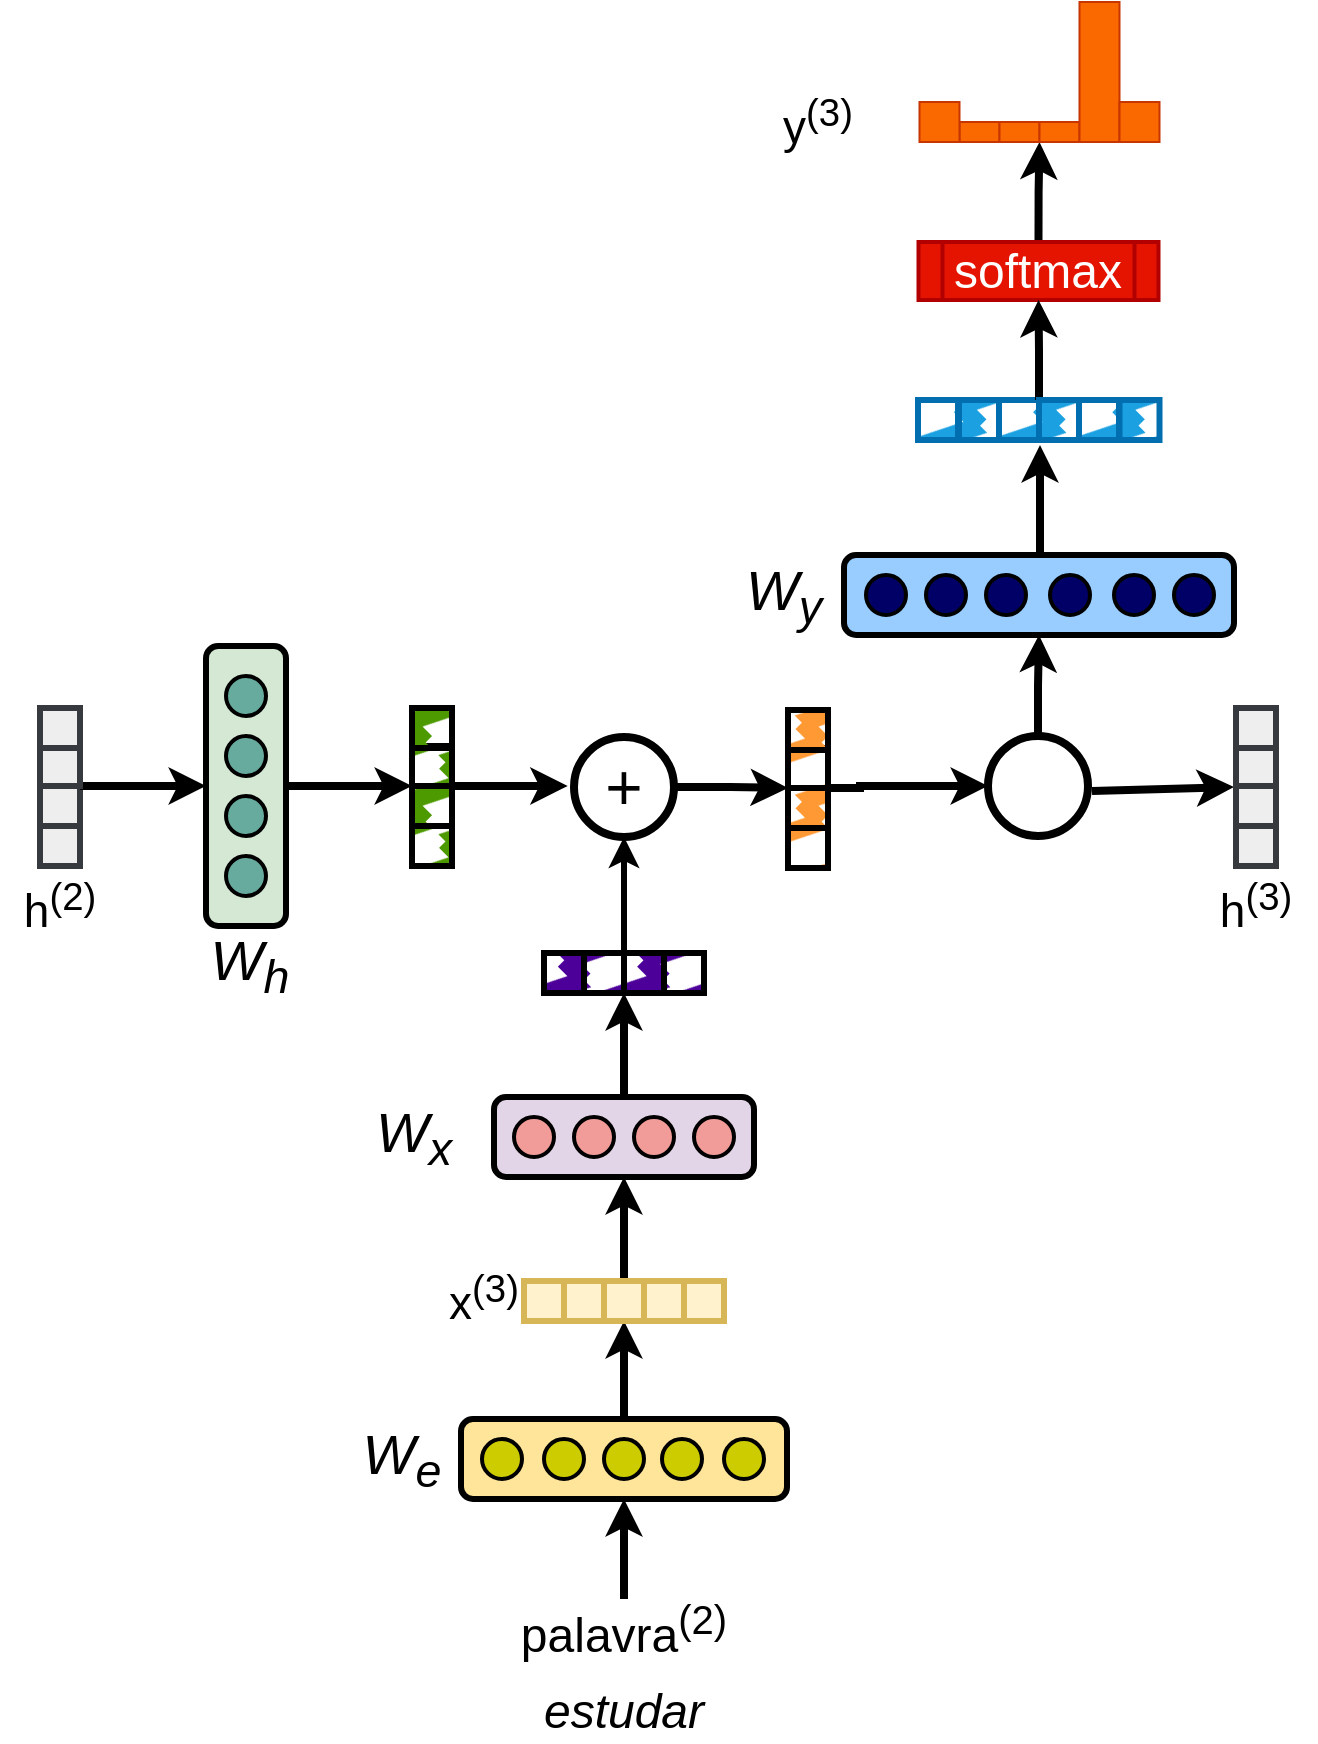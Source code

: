 <mxfile version="24.2.1" type="github">
  <diagram name="Page-1" id="psg-kxvUBmuvLzWI6EQK">
    <mxGraphModel dx="1364" dy="793" grid="1" gridSize="10" guides="1" tooltips="1" connect="1" arrows="1" fold="1" page="1" pageScale="1" pageWidth="850" pageHeight="1100" math="0" shadow="0">
      <root>
        <mxCell id="0" />
        <mxCell id="1" parent="0" />
        <mxCell id="FkfHUBqFvUfbFZzVdIoS-21" style="edgeStyle=orthogonalEdgeStyle;rounded=0;orthogonalLoop=1;jettySize=auto;html=1;exitX=0.5;exitY=0;exitDx=0;exitDy=0;entryX=0;entryY=1;entryDx=0;entryDy=0;strokeWidth=4;" edge="1" parent="1" source="FkfHUBqFvUfbFZzVdIoS-22" target="FkfHUBqFvUfbFZzVdIoS-58">
          <mxGeometry relative="1" as="geometry" />
        </mxCell>
        <mxCell id="FkfHUBqFvUfbFZzVdIoS-22" value="" style="rounded=1;whiteSpace=wrap;html=1;fontSize=12;glass=0;strokeWidth=3;shadow=0;fillColor=#e1d5e7;strokeColor=#000000;" vertex="1" parent="1">
          <mxGeometry x="257" y="557.5" width="130" height="40" as="geometry" />
        </mxCell>
        <mxCell id="FkfHUBqFvUfbFZzVdIoS-23" value="" style="ellipse;whiteSpace=wrap;html=1;aspect=fixed;strokeWidth=2;fillColor=#F19C99;strokeColor=#000000;" vertex="1" parent="1">
          <mxGeometry x="267" y="567.5" width="20" height="20" as="geometry" />
        </mxCell>
        <mxCell id="FkfHUBqFvUfbFZzVdIoS-24" value="" style="ellipse;whiteSpace=wrap;html=1;aspect=fixed;strokeWidth=2;fillColor=#F19C99;strokeColor=#000000;" vertex="1" parent="1">
          <mxGeometry x="297" y="567.5" width="20" height="20" as="geometry" />
        </mxCell>
        <mxCell id="FkfHUBqFvUfbFZzVdIoS-25" value="" style="ellipse;whiteSpace=wrap;html=1;aspect=fixed;strokeWidth=2;fillColor=#F19C99;strokeColor=#000000;" vertex="1" parent="1">
          <mxGeometry x="327" y="567.5" width="20" height="20" as="geometry" />
        </mxCell>
        <mxCell id="FkfHUBqFvUfbFZzVdIoS-26" value="" style="ellipse;whiteSpace=wrap;html=1;aspect=fixed;strokeWidth=2;fillColor=#F19C99;strokeColor=#000000;" vertex="1" parent="1">
          <mxGeometry x="357" y="567.5" width="20" height="20" as="geometry" />
        </mxCell>
        <mxCell id="FkfHUBqFvUfbFZzVdIoS-27" value="" style="rounded=1;whiteSpace=wrap;html=1;fontSize=12;glass=0;strokeWidth=3;shadow=0;rotation=90;fillColor=#d5e8d4;strokeColor=#000000;" vertex="1" parent="1">
          <mxGeometry x="63" y="382" width="140" height="40" as="geometry" />
        </mxCell>
        <mxCell id="FkfHUBqFvUfbFZzVdIoS-28" value="" style="ellipse;whiteSpace=wrap;html=1;aspect=fixed;strokeWidth=2;fillColor=#67AB9F;strokeColor=#000000;" vertex="1" parent="1">
          <mxGeometry x="123" y="347" width="20" height="20" as="geometry" />
        </mxCell>
        <mxCell id="FkfHUBqFvUfbFZzVdIoS-29" value="" style="ellipse;whiteSpace=wrap;html=1;aspect=fixed;strokeWidth=2;fillColor=#67AB9F;strokeColor=#000000;" vertex="1" parent="1">
          <mxGeometry x="123" y="377" width="20" height="20" as="geometry" />
        </mxCell>
        <mxCell id="FkfHUBqFvUfbFZzVdIoS-30" value="" style="ellipse;whiteSpace=wrap;html=1;aspect=fixed;strokeWidth=2;fillColor=#67AB9F;strokeColor=#000000;" vertex="1" parent="1">
          <mxGeometry x="123" y="407" width="20" height="20" as="geometry" />
        </mxCell>
        <mxCell id="FkfHUBqFvUfbFZzVdIoS-31" value="" style="ellipse;whiteSpace=wrap;html=1;aspect=fixed;strokeWidth=2;fillColor=#67AB9F;strokeColor=#000000;" vertex="1" parent="1">
          <mxGeometry x="123" y="437" width="20" height="20" as="geometry" />
        </mxCell>
        <mxCell id="FkfHUBqFvUfbFZzVdIoS-32" value="x&lt;sup&gt;(3)&lt;/sup&gt;" style="text;html=1;align=center;verticalAlign=middle;whiteSpace=wrap;rounded=0;fontSize=23;strokeWidth=4;" vertex="1" parent="1">
          <mxGeometry x="222" y="642.5" width="60" height="30" as="geometry" />
        </mxCell>
        <mxCell id="FkfHUBqFvUfbFZzVdIoS-33" value="h&lt;sup&gt;(2)&lt;/sup&gt;" style="text;html=1;align=center;verticalAlign=middle;whiteSpace=wrap;rounded=0;fontSize=23;strokeWidth=4;" vertex="1" parent="1">
          <mxGeometry x="10" y="447" width="60" height="30" as="geometry" />
        </mxCell>
        <mxCell id="FkfHUBqFvUfbFZzVdIoS-34" value="W&lt;sub&gt;x&lt;/sub&gt;" style="text;html=1;align=center;verticalAlign=middle;whiteSpace=wrap;rounded=0;fontSize=28;fontStyle=2" vertex="1" parent="1">
          <mxGeometry x="187" y="562.5" width="60" height="30" as="geometry" />
        </mxCell>
        <mxCell id="FkfHUBqFvUfbFZzVdIoS-35" value="W&lt;sub&gt;h&lt;/sub&gt;" style="text;html=1;align=center;verticalAlign=middle;whiteSpace=wrap;rounded=0;fontSize=28;fontStyle=2" vertex="1" parent="1">
          <mxGeometry x="104.5" y="477" width="60" height="30" as="geometry" />
        </mxCell>
        <mxCell id="FkfHUBqFvUfbFZzVdIoS-36" style="edgeStyle=orthogonalEdgeStyle;rounded=0;orthogonalLoop=1;jettySize=auto;html=1;entryX=0.5;entryY=1;entryDx=0;entryDy=0;strokeWidth=4;" edge="1" parent="1" source="FkfHUBqFvUfbFZzVdIoS-37" target="FkfHUBqFvUfbFZzVdIoS-53">
          <mxGeometry relative="1" as="geometry" />
        </mxCell>
        <mxCell id="FkfHUBqFvUfbFZzVdIoS-37" value="" style="rounded=1;whiteSpace=wrap;html=1;fontSize=12;glass=0;strokeWidth=3;shadow=0;fillColor=#FFE599;strokeColor=#000000;" vertex="1" parent="1">
          <mxGeometry x="240.5" y="718.5" width="163" height="40" as="geometry" />
        </mxCell>
        <mxCell id="FkfHUBqFvUfbFZzVdIoS-38" value="" style="ellipse;whiteSpace=wrap;html=1;aspect=fixed;strokeWidth=2;fillColor=#CCCC00;strokeColor=#000000;" vertex="1" parent="1">
          <mxGeometry x="282" y="728.5" width="20" height="20" as="geometry" />
        </mxCell>
        <mxCell id="FkfHUBqFvUfbFZzVdIoS-39" value="" style="ellipse;whiteSpace=wrap;html=1;aspect=fixed;strokeWidth=2;fillColor=#CCCC00;strokeColor=#000000;" vertex="1" parent="1">
          <mxGeometry x="312" y="728.5" width="20" height="20" as="geometry" />
        </mxCell>
        <mxCell id="FkfHUBqFvUfbFZzVdIoS-40" value="" style="ellipse;whiteSpace=wrap;html=1;aspect=fixed;strokeWidth=2;fillColor=#CCCC00;strokeColor=#000000;" vertex="1" parent="1">
          <mxGeometry x="341" y="728.5" width="20" height="20" as="geometry" />
        </mxCell>
        <mxCell id="FkfHUBqFvUfbFZzVdIoS-41" value="W&lt;sub&gt;e&lt;/sub&gt;" style="text;html=1;align=center;verticalAlign=middle;whiteSpace=wrap;rounded=0;fontSize=28;fontStyle=2" vertex="1" parent="1">
          <mxGeometry x="180.5" y="723.5" width="60" height="30" as="geometry" />
        </mxCell>
        <mxCell id="FkfHUBqFvUfbFZzVdIoS-42" style="edgeStyle=orthogonalEdgeStyle;rounded=0;orthogonalLoop=1;jettySize=auto;html=1;entryX=0.5;entryY=1;entryDx=0;entryDy=0;strokeWidth=4;" edge="1" parent="1" source="FkfHUBqFvUfbFZzVdIoS-43" target="FkfHUBqFvUfbFZzVdIoS-37">
          <mxGeometry relative="1" as="geometry" />
        </mxCell>
        <mxCell id="FkfHUBqFvUfbFZzVdIoS-43" value="palavra&lt;sup&gt;(2)&lt;/sup&gt;" style="text;html=1;align=center;verticalAlign=middle;whiteSpace=wrap;rounded=0;fontSize=24;" vertex="1" parent="1">
          <mxGeometry x="292" y="808.5" width="60" height="30" as="geometry" />
        </mxCell>
        <mxCell id="FkfHUBqFvUfbFZzVdIoS-44" style="edgeStyle=orthogonalEdgeStyle;rounded=0;orthogonalLoop=1;jettySize=auto;html=1;strokeWidth=4;" edge="1" parent="1">
          <mxGeometry relative="1" as="geometry">
            <mxPoint x="530" y="231.5" as="targetPoint" />
            <mxPoint x="530" y="286.5" as="sourcePoint" />
          </mxGeometry>
        </mxCell>
        <mxCell id="FkfHUBqFvUfbFZzVdIoS-45" value="" style="rounded=1;whiteSpace=wrap;html=1;fontSize=12;glass=0;strokeWidth=3;shadow=0;fillColor=#99CCFF;strokeColor=#000000;" vertex="1" parent="1">
          <mxGeometry x="432" y="286.5" width="195" height="40" as="geometry" />
        </mxCell>
        <mxCell id="FkfHUBqFvUfbFZzVdIoS-46" value="" style="ellipse;whiteSpace=wrap;html=1;aspect=fixed;strokeWidth=2;fillColor=#000066;strokeColor=#000000;" vertex="1" parent="1">
          <mxGeometry x="443" y="296.5" width="20" height="20" as="geometry" />
        </mxCell>
        <mxCell id="FkfHUBqFvUfbFZzVdIoS-47" value="" style="ellipse;whiteSpace=wrap;html=1;aspect=fixed;strokeWidth=2;fillColor=#000066;strokeColor=#000000;" vertex="1" parent="1">
          <mxGeometry x="473" y="296.5" width="20" height="20" as="geometry" />
        </mxCell>
        <mxCell id="FkfHUBqFvUfbFZzVdIoS-48" value="" style="ellipse;whiteSpace=wrap;html=1;aspect=fixed;strokeWidth=2;fillColor=#000066;strokeColor=#000000;" vertex="1" parent="1">
          <mxGeometry x="503" y="296.5" width="20" height="20" as="geometry" />
        </mxCell>
        <mxCell id="FkfHUBqFvUfbFZzVdIoS-49" value="W&lt;sub&gt;y&lt;/sub&gt;" style="text;html=1;align=center;verticalAlign=middle;whiteSpace=wrap;rounded=0;fontSize=28;fontStyle=2" vertex="1" parent="1">
          <mxGeometry x="372" y="291.5" width="60" height="30" as="geometry" />
        </mxCell>
        <mxCell id="FkfHUBqFvUfbFZzVdIoS-50" value="" style="rounded=0;whiteSpace=wrap;html=1;strokeWidth=3;fillColor=#fff2cc;strokeColor=#d6b656;" vertex="1" parent="1">
          <mxGeometry x="272" y="649.5" width="20" height="20" as="geometry" />
        </mxCell>
        <mxCell id="FkfHUBqFvUfbFZzVdIoS-51" value="" style="rounded=0;whiteSpace=wrap;html=1;strokeWidth=3;fillColor=#fff2cc;strokeColor=#d6b656;" vertex="1" parent="1">
          <mxGeometry x="292" y="649.5" width="20" height="20" as="geometry" />
        </mxCell>
        <mxCell id="FkfHUBqFvUfbFZzVdIoS-52" style="edgeStyle=orthogonalEdgeStyle;rounded=0;orthogonalLoop=1;jettySize=auto;html=1;exitX=0.5;exitY=0;exitDx=0;exitDy=0;entryX=0.5;entryY=1;entryDx=0;entryDy=0;strokeWidth=4;" edge="1" parent="1" source="FkfHUBqFvUfbFZzVdIoS-53" target="FkfHUBqFvUfbFZzVdIoS-22">
          <mxGeometry relative="1" as="geometry" />
        </mxCell>
        <mxCell id="FkfHUBqFvUfbFZzVdIoS-53" value="" style="rounded=0;whiteSpace=wrap;html=1;strokeWidth=3;fillColor=#fff2cc;strokeColor=#d6b656;" vertex="1" parent="1">
          <mxGeometry x="312" y="649.5" width="20" height="20" as="geometry" />
        </mxCell>
        <mxCell id="FkfHUBqFvUfbFZzVdIoS-54" value="" style="rounded=0;whiteSpace=wrap;html=1;strokeWidth=3;fillColor=#fff2cc;strokeColor=#d6b656;" vertex="1" parent="1">
          <mxGeometry x="332" y="649.5" width="20" height="20" as="geometry" />
        </mxCell>
        <mxCell id="FkfHUBqFvUfbFZzVdIoS-55" value="" style="rounded=0;whiteSpace=wrap;html=1;strokeWidth=3;fillColor=#4C0099;strokeColor=#000000;fillStyle=zigzag-line;" vertex="1" parent="1">
          <mxGeometry x="282" y="485.5" width="20" height="20" as="geometry" />
        </mxCell>
        <mxCell id="FkfHUBqFvUfbFZzVdIoS-56" value="" style="rounded=0;whiteSpace=wrap;html=1;strokeWidth=3;fillColor=#4C0099;strokeColor=#000000;fillStyle=zigzag-line;" vertex="1" parent="1">
          <mxGeometry x="302" y="485.5" width="20" height="20" as="geometry" />
        </mxCell>
        <mxCell id="FkfHUBqFvUfbFZzVdIoS-57" style="edgeStyle=orthogonalEdgeStyle;rounded=0;orthogonalLoop=1;jettySize=auto;html=1;exitX=0;exitY=0;exitDx=0;exitDy=0;entryX=0.5;entryY=1;entryDx=0;entryDy=0;strokeWidth=3;" edge="1" parent="1" source="FkfHUBqFvUfbFZzVdIoS-58" target="FkfHUBqFvUfbFZzVdIoS-62">
          <mxGeometry relative="1" as="geometry" />
        </mxCell>
        <mxCell id="FkfHUBqFvUfbFZzVdIoS-58" value="" style="rounded=0;whiteSpace=wrap;html=1;strokeWidth=3;fillColor=#4C0099;strokeColor=#000000;fillStyle=zigzag-line;" vertex="1" parent="1">
          <mxGeometry x="322" y="485.5" width="20" height="20" as="geometry" />
        </mxCell>
        <mxCell id="FkfHUBqFvUfbFZzVdIoS-59" value="" style="rounded=0;whiteSpace=wrap;html=1;strokeWidth=3;fillColor=#4C0099;strokeColor=#000000;fillStyle=zigzag-line;" vertex="1" parent="1">
          <mxGeometry x="342" y="485.5" width="20" height="20" as="geometry" />
        </mxCell>
        <mxCell id="FkfHUBqFvUfbFZzVdIoS-60" value="" style="ellipse;whiteSpace=wrap;html=1;aspect=fixed;strokeWidth=2;fillColor=#000066;strokeColor=#000000;" vertex="1" parent="1">
          <mxGeometry x="535" y="296.5" width="20" height="20" as="geometry" />
        </mxCell>
        <mxCell id="FkfHUBqFvUfbFZzVdIoS-61" style="edgeStyle=orthogonalEdgeStyle;rounded=0;orthogonalLoop=1;jettySize=auto;html=1;exitX=1;exitY=0.5;exitDx=0;exitDy=0;entryX=0;entryY=1;entryDx=0;entryDy=0;strokeWidth=4;" edge="1" parent="1" source="FkfHUBqFvUfbFZzVdIoS-62" target="FkfHUBqFvUfbFZzVdIoS-106">
          <mxGeometry relative="1" as="geometry">
            <Array as="points">
              <mxPoint x="375" y="403" />
              <mxPoint x="390" y="403" />
            </Array>
          </mxGeometry>
        </mxCell>
        <mxCell id="FkfHUBqFvUfbFZzVdIoS-62" value="+" style="ellipse;whiteSpace=wrap;html=1;aspect=fixed;fontSize=32;strokeWidth=4;" vertex="1" parent="1">
          <mxGeometry x="297" y="377.5" width="50" height="50" as="geometry" />
        </mxCell>
        <mxCell id="FkfHUBqFvUfbFZzVdIoS-63" style="edgeStyle=orthogonalEdgeStyle;rounded=0;orthogonalLoop=1;jettySize=auto;html=1;entryX=0.5;entryY=1;entryDx=0;entryDy=0;strokeWidth=4;" edge="1" parent="1" source="FkfHUBqFvUfbFZzVdIoS-64" target="FkfHUBqFvUfbFZzVdIoS-45">
          <mxGeometry relative="1" as="geometry" />
        </mxCell>
        <mxCell id="FkfHUBqFvUfbFZzVdIoS-64" value="" style="ellipse;whiteSpace=wrap;html=1;aspect=fixed;fontSize=32;strokeWidth=4;" vertex="1" parent="1">
          <mxGeometry x="504" y="377" width="50" height="50" as="geometry" />
        </mxCell>
        <mxCell id="FkfHUBqFvUfbFZzVdIoS-65" value="" style="endArrow=classic;html=1;rounded=0;exitX=1;exitY=0;exitDx=0;exitDy=0;strokeWidth=4;entryX=0;entryY=0.5;entryDx=0;entryDy=0;" edge="1" parent="1">
          <mxGeometry width="50" height="50" relative="1" as="geometry">
            <mxPoint x="556" y="404.5" as="sourcePoint" />
            <mxPoint x="627" y="402.5" as="targetPoint" />
          </mxGeometry>
        </mxCell>
        <mxCell id="FkfHUBqFvUfbFZzVdIoS-66" value="y&lt;sup&gt;(3)&lt;/sup&gt;" style="text;html=1;align=center;verticalAlign=middle;whiteSpace=wrap;rounded=0;fontSize=23;strokeWidth=4;" vertex="1" parent="1">
          <mxGeometry x="389.25" y="55" width="60" height="30" as="geometry" />
        </mxCell>
        <mxCell id="FkfHUBqFvUfbFZzVdIoS-67" style="edgeStyle=orthogonalEdgeStyle;rounded=0;orthogonalLoop=1;jettySize=auto;html=1;exitX=0.5;exitY=0;exitDx=0;exitDy=0;entryX=1;entryY=1;entryDx=0;entryDy=0;strokeWidth=4;" edge="1" parent="1" source="FkfHUBqFvUfbFZzVdIoS-68" target="FkfHUBqFvUfbFZzVdIoS-75">
          <mxGeometry relative="1" as="geometry" />
        </mxCell>
        <mxCell id="FkfHUBqFvUfbFZzVdIoS-68" value="softmax" style="shape=process;whiteSpace=wrap;html=1;backgroundOutline=1;fontSize=24;strokeWidth=2;fillColor=#e51400;strokeColor=#B20000;fontColor=#ffffff;" vertex="1" parent="1">
          <mxGeometry x="469.25" y="130" width="120" height="29" as="geometry" />
        </mxCell>
        <mxCell id="FkfHUBqFvUfbFZzVdIoS-69" value="" style="rounded=0;whiteSpace=wrap;html=1;strokeWidth=3;fillColor=#fff2cc;strokeColor=#d6b656;" vertex="1" parent="1">
          <mxGeometry x="352" y="649.5" width="20" height="20" as="geometry" />
        </mxCell>
        <mxCell id="FkfHUBqFvUfbFZzVdIoS-70" value="" style="ellipse;whiteSpace=wrap;html=1;aspect=fixed;strokeWidth=2;fillColor=#CCCC00;strokeColor=#000000;" vertex="1" parent="1">
          <mxGeometry x="251" y="728.5" width="20" height="20" as="geometry" />
        </mxCell>
        <mxCell id="FkfHUBqFvUfbFZzVdIoS-71" value="" style="ellipse;whiteSpace=wrap;html=1;aspect=fixed;strokeWidth=2;fillColor=#CCCC00;strokeColor=#000000;" vertex="1" parent="1">
          <mxGeometry x="372" y="728.5" width="20" height="20" as="geometry" />
        </mxCell>
        <mxCell id="FkfHUBqFvUfbFZzVdIoS-72" value="" style="ellipse;whiteSpace=wrap;html=1;aspect=fixed;strokeWidth=2;fillColor=#000066;strokeColor=#000000;" vertex="1" parent="1">
          <mxGeometry x="567" y="296.5" width="20" height="20" as="geometry" />
        </mxCell>
        <mxCell id="FkfHUBqFvUfbFZzVdIoS-73" value="" style="ellipse;whiteSpace=wrap;html=1;aspect=fixed;strokeWidth=2;fillColor=#000066;strokeColor=#000000;" vertex="1" parent="1">
          <mxGeometry x="597" y="296.5" width="20" height="20" as="geometry" />
        </mxCell>
        <mxCell id="FkfHUBqFvUfbFZzVdIoS-74" value="" style="rounded=0;whiteSpace=wrap;html=1;strokeWidth=1;fillColor=#fa6800;strokeColor=#C73500;fontColor=#000000;" vertex="1" parent="1">
          <mxGeometry x="489.75" y="70" width="20" height="10" as="geometry" />
        </mxCell>
        <mxCell id="FkfHUBqFvUfbFZzVdIoS-75" value="" style="rounded=0;whiteSpace=wrap;html=1;strokeWidth=1;fillColor=#fa6800;strokeColor=#C73500;fontColor=#000000;" vertex="1" parent="1">
          <mxGeometry x="509.75" y="70" width="20" height="10" as="geometry" />
        </mxCell>
        <mxCell id="FkfHUBqFvUfbFZzVdIoS-76" value="" style="rounded=0;whiteSpace=wrap;html=1;strokeWidth=1;fillColor=#fa6800;strokeColor=#C73500;fontColor=#000000;" vertex="1" parent="1">
          <mxGeometry x="529.75" y="70" width="20" height="10" as="geometry" />
        </mxCell>
        <mxCell id="FkfHUBqFvUfbFZzVdIoS-77" value="" style="rounded=0;whiteSpace=wrap;html=1;strokeWidth=1;fillColor=#fa6800;strokeColor=#C73500;fontColor=#000000;" vertex="1" parent="1">
          <mxGeometry x="549.75" y="10" width="20" height="70" as="geometry" />
        </mxCell>
        <mxCell id="FkfHUBqFvUfbFZzVdIoS-78" value="" style="rounded=0;whiteSpace=wrap;html=1;strokeWidth=1;fillColor=#fa6800;strokeColor=#C73500;fontColor=#000000;" vertex="1" parent="1">
          <mxGeometry x="569.75" y="60" width="20" height="20" as="geometry" />
        </mxCell>
        <mxCell id="FkfHUBqFvUfbFZzVdIoS-79" value="" style="rounded=0;whiteSpace=wrap;html=1;strokeWidth=1;fillColor=#fa6800;strokeColor=#C73500;fontColor=#000000;" vertex="1" parent="1">
          <mxGeometry x="469.75" y="60" width="20" height="20" as="geometry" />
        </mxCell>
        <mxCell id="FkfHUBqFvUfbFZzVdIoS-80" value="" style="rounded=0;whiteSpace=wrap;html=1;strokeWidth=3;fillColor=#1ba1e2;strokeColor=#006EAF;fontColor=#ffffff;fillStyle=zigzag-line;" vertex="1" parent="1">
          <mxGeometry x="489.5" y="209" width="20" height="20" as="geometry" />
        </mxCell>
        <mxCell id="FkfHUBqFvUfbFZzVdIoS-81" value="" style="rounded=0;whiteSpace=wrap;html=1;strokeWidth=3;fillColor=#1ba1e2;strokeColor=#006EAF;fontColor=#ffffff;fillStyle=zigzag-line;" vertex="1" parent="1">
          <mxGeometry x="509.5" y="209" width="20" height="20" as="geometry" />
        </mxCell>
        <mxCell id="FkfHUBqFvUfbFZzVdIoS-82" style="edgeStyle=orthogonalEdgeStyle;rounded=0;orthogonalLoop=1;jettySize=auto;html=1;exitX=0;exitY=0;exitDx=0;exitDy=0;entryX=0.5;entryY=1;entryDx=0;entryDy=0;strokeWidth=4;" edge="1" parent="1" source="FkfHUBqFvUfbFZzVdIoS-83" target="FkfHUBqFvUfbFZzVdIoS-68">
          <mxGeometry relative="1" as="geometry" />
        </mxCell>
        <mxCell id="FkfHUBqFvUfbFZzVdIoS-83" value="" style="rounded=0;whiteSpace=wrap;html=1;strokeWidth=3;fillColor=#1ba1e2;strokeColor=#006EAF;fontColor=#ffffff;fillStyle=zigzag-line;" vertex="1" parent="1">
          <mxGeometry x="529.5" y="209" width="20" height="20" as="geometry" />
        </mxCell>
        <mxCell id="FkfHUBqFvUfbFZzVdIoS-84" value="" style="rounded=0;whiteSpace=wrap;html=1;strokeWidth=3;fillColor=#1ba1e2;strokeColor=#006EAF;fontColor=#ffffff;fillStyle=zigzag-line;" vertex="1" parent="1">
          <mxGeometry x="549.5" y="209" width="20" height="20" as="geometry" />
        </mxCell>
        <mxCell id="FkfHUBqFvUfbFZzVdIoS-85" value="" style="rounded=0;whiteSpace=wrap;html=1;strokeWidth=3;fillColor=#1ba1e2;strokeColor=#006EAF;fontColor=#ffffff;fillStyle=zigzag-line;" vertex="1" parent="1">
          <mxGeometry x="569.75" y="209" width="20" height="20" as="geometry" />
        </mxCell>
        <mxCell id="FkfHUBqFvUfbFZzVdIoS-86" value="" style="rounded=0;whiteSpace=wrap;html=1;strokeWidth=3;fillColor=#1ba1e2;strokeColor=#006EAF;fontColor=#ffffff;fillStyle=zigzag-line;" vertex="1" parent="1">
          <mxGeometry x="469" y="209" width="20" height="20" as="geometry" />
        </mxCell>
        <mxCell id="FkfHUBqFvUfbFZzVdIoS-87" style="edgeStyle=orthogonalEdgeStyle;rounded=0;orthogonalLoop=1;jettySize=auto;html=1;exitX=0.5;exitY=0;exitDx=0;exitDy=0;entryX=0;entryY=1;entryDx=0;entryDy=0;strokeWidth=4;" edge="1" parent="1" target="FkfHUBqFvUfbFZzVdIoS-91">
          <mxGeometry relative="1" as="geometry">
            <Array as="points">
              <mxPoint x="186" y="402" />
              <mxPoint x="186" y="402" />
            </Array>
            <mxPoint x="153" y="402" as="sourcePoint" />
          </mxGeometry>
        </mxCell>
        <mxCell id="FkfHUBqFvUfbFZzVdIoS-88" value="" style="rounded=0;whiteSpace=wrap;html=1;strokeWidth=3;fillColor=#4D9900;strokeColor=#000000;fillStyle=zigzag-line;" vertex="1" parent="1">
          <mxGeometry x="216" y="422" width="20" height="20" as="geometry" />
        </mxCell>
        <mxCell id="FkfHUBqFvUfbFZzVdIoS-89" value="" style="rounded=0;whiteSpace=wrap;html=1;strokeWidth=3;fillColor=#4D9900;strokeColor=#000000;fillStyle=zigzag-line;" vertex="1" parent="1">
          <mxGeometry x="216" y="402" width="20" height="20" as="geometry" />
        </mxCell>
        <mxCell id="FkfHUBqFvUfbFZzVdIoS-90" style="edgeStyle=orthogonalEdgeStyle;rounded=0;orthogonalLoop=1;jettySize=auto;html=1;exitX=1;exitY=1;exitDx=0;exitDy=0;entryX=-0.063;entryY=0.489;entryDx=0;entryDy=0;entryPerimeter=0;strokeWidth=4;" edge="1" parent="1" source="FkfHUBqFvUfbFZzVdIoS-91" target="FkfHUBqFvUfbFZzVdIoS-62">
          <mxGeometry relative="1" as="geometry">
            <mxPoint x="289" y="401.944" as="targetPoint" />
            <Array as="points">
              <mxPoint x="269" y="402" />
              <mxPoint x="269" y="402" />
            </Array>
          </mxGeometry>
        </mxCell>
        <mxCell id="FkfHUBqFvUfbFZzVdIoS-91" value="" style="rounded=0;whiteSpace=wrap;html=1;strokeWidth=3;fillColor=#4D9900;strokeColor=#000000;fillStyle=zigzag-line;" vertex="1" parent="1">
          <mxGeometry x="216" y="382" width="20" height="20" as="geometry" />
        </mxCell>
        <mxCell id="FkfHUBqFvUfbFZzVdIoS-92" value="" style="rounded=0;whiteSpace=wrap;html=1;strokeWidth=3;fillColor=#4D9900;strokeColor=#000000;fillStyle=zigzag-line;" vertex="1" parent="1">
          <mxGeometry x="216" y="363" width="20" height="20" as="geometry" />
        </mxCell>
        <mxCell id="FkfHUBqFvUfbFZzVdIoS-93" value="" style="rounded=0;whiteSpace=wrap;html=1;strokeWidth=3;fillColor=#eeeeee;strokeColor=#36393d;" vertex="1" parent="1">
          <mxGeometry x="30" y="422" width="20" height="20" as="geometry" />
        </mxCell>
        <mxCell id="FkfHUBqFvUfbFZzVdIoS-94" value="" style="rounded=0;whiteSpace=wrap;html=1;strokeWidth=3;fillColor=#eeeeee;strokeColor=#36393d;" vertex="1" parent="1">
          <mxGeometry x="30" y="402" width="20" height="20" as="geometry" />
        </mxCell>
        <mxCell id="FkfHUBqFvUfbFZzVdIoS-95" style="edgeStyle=orthogonalEdgeStyle;rounded=0;orthogonalLoop=1;jettySize=auto;html=1;exitX=1;exitY=1;exitDx=0;exitDy=0;entryX=0.5;entryY=1;entryDx=0;entryDy=0;strokeWidth=4;" edge="1" parent="1" source="FkfHUBqFvUfbFZzVdIoS-96" target="FkfHUBqFvUfbFZzVdIoS-27">
          <mxGeometry relative="1" as="geometry">
            <Array as="points">
              <mxPoint x="73" y="402" />
              <mxPoint x="73" y="402" />
            </Array>
          </mxGeometry>
        </mxCell>
        <mxCell id="FkfHUBqFvUfbFZzVdIoS-96" value="" style="rounded=0;whiteSpace=wrap;html=1;strokeWidth=3;fillColor=#eeeeee;strokeColor=#36393d;" vertex="1" parent="1">
          <mxGeometry x="30" y="382" width="20" height="20" as="geometry" />
        </mxCell>
        <mxCell id="FkfHUBqFvUfbFZzVdIoS-97" value="" style="rounded=0;whiteSpace=wrap;html=1;strokeWidth=3;fillColor=#eeeeee;strokeColor=#36393d;" vertex="1" parent="1">
          <mxGeometry x="30" y="363" width="20" height="20" as="geometry" />
        </mxCell>
        <mxCell id="FkfHUBqFvUfbFZzVdIoS-98" value="h&lt;sup&gt;(3)&lt;/sup&gt;" style="text;html=1;align=center;verticalAlign=middle;whiteSpace=wrap;rounded=0;fontSize=23;strokeWidth=4;" vertex="1" parent="1">
          <mxGeometry x="608" y="447" width="60" height="30" as="geometry" />
        </mxCell>
        <mxCell id="FkfHUBqFvUfbFZzVdIoS-99" value="" style="rounded=0;whiteSpace=wrap;html=1;strokeWidth=3;fillColor=#eeeeee;strokeColor=#36393d;" vertex="1" parent="1">
          <mxGeometry x="628" y="422" width="20" height="20" as="geometry" />
        </mxCell>
        <mxCell id="FkfHUBqFvUfbFZzVdIoS-100" value="" style="rounded=0;whiteSpace=wrap;html=1;strokeWidth=3;fillColor=#eeeeee;strokeColor=#36393d;" vertex="1" parent="1">
          <mxGeometry x="628" y="402" width="20" height="20" as="geometry" />
        </mxCell>
        <mxCell id="FkfHUBqFvUfbFZzVdIoS-101" value="" style="rounded=0;whiteSpace=wrap;html=1;strokeWidth=3;fillColor=#eeeeee;strokeColor=#36393d;" vertex="1" parent="1">
          <mxGeometry x="628" y="382" width="20" height="20" as="geometry" />
        </mxCell>
        <mxCell id="FkfHUBqFvUfbFZzVdIoS-102" value="" style="rounded=0;whiteSpace=wrap;html=1;strokeWidth=3;fillColor=#eeeeee;strokeColor=#36393d;" vertex="1" parent="1">
          <mxGeometry x="628" y="363" width="20" height="20" as="geometry" />
        </mxCell>
        <mxCell id="FkfHUBqFvUfbFZzVdIoS-103" value="" style="rounded=0;whiteSpace=wrap;html=1;strokeWidth=3;fillColor=#FF9933;strokeColor=#000000;fillStyle=zigzag-line;" vertex="1" parent="1">
          <mxGeometry x="404" y="423" width="20" height="20" as="geometry" />
        </mxCell>
        <mxCell id="FkfHUBqFvUfbFZzVdIoS-104" style="edgeStyle=orthogonalEdgeStyle;rounded=0;orthogonalLoop=1;jettySize=auto;html=1;exitX=1;exitY=0;exitDx=0;exitDy=0;entryX=0;entryY=0.5;entryDx=0;entryDy=0;strokeWidth=4;" edge="1" parent="1" source="FkfHUBqFvUfbFZzVdIoS-105" target="FkfHUBqFvUfbFZzVdIoS-64">
          <mxGeometry relative="1" as="geometry">
            <Array as="points">
              <mxPoint x="440" y="403" />
              <mxPoint x="464" y="402" />
            </Array>
          </mxGeometry>
        </mxCell>
        <mxCell id="FkfHUBqFvUfbFZzVdIoS-105" value="" style="rounded=0;whiteSpace=wrap;html=1;strokeWidth=3;fillColor=#FF9933;strokeColor=#000000;fillStyle=zigzag-line;" vertex="1" parent="1">
          <mxGeometry x="404" y="403" width="20" height="20" as="geometry" />
        </mxCell>
        <mxCell id="FkfHUBqFvUfbFZzVdIoS-106" value="" style="rounded=0;whiteSpace=wrap;html=1;strokeWidth=3;fillColor=#FF9933;strokeColor=#000000;fillStyle=zigzag-line;" vertex="1" parent="1">
          <mxGeometry x="404" y="383" width="20" height="20" as="geometry" />
        </mxCell>
        <mxCell id="FkfHUBqFvUfbFZzVdIoS-107" value="" style="rounded=0;whiteSpace=wrap;html=1;strokeWidth=3;fillColor=#FF9933;strokeColor=#000000;fillStyle=zigzag-line;" vertex="1" parent="1">
          <mxGeometry x="404" y="364" width="20" height="20" as="geometry" />
        </mxCell>
        <mxCell id="FkfHUBqFvUfbFZzVdIoS-108" value="estudar" style="text;html=1;align=center;verticalAlign=middle;whiteSpace=wrap;rounded=0;fontStyle=2;fontSize=24;" vertex="1" parent="1">
          <mxGeometry x="292" y="850" width="60" height="30" as="geometry" />
        </mxCell>
      </root>
    </mxGraphModel>
  </diagram>
</mxfile>

